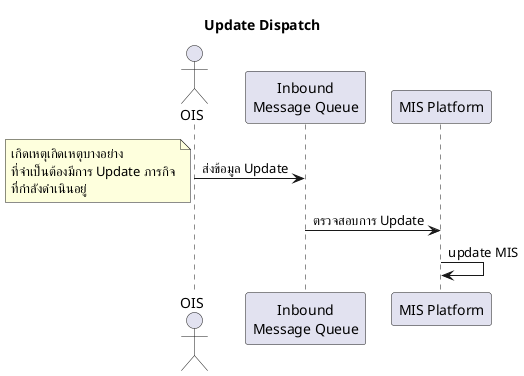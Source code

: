 @startuml
Title Update Dispatch
actor OIS
  OIS -> "Inbound\nMessage Queue": ส่งข้อมูล Update
  note left: เกิดเหตุเกิดเหตุบางอย่าง\nที่จำเป็นต้องมีการ Update ภารกิจ\nที่กำลังดำเนินอยู่
  "Inbound\nMessage Queue" -> "MIS Platform": ตรวจสอบการ Update
  "MIS Platform" -> "MIS Platform": update MIS
@enduml
